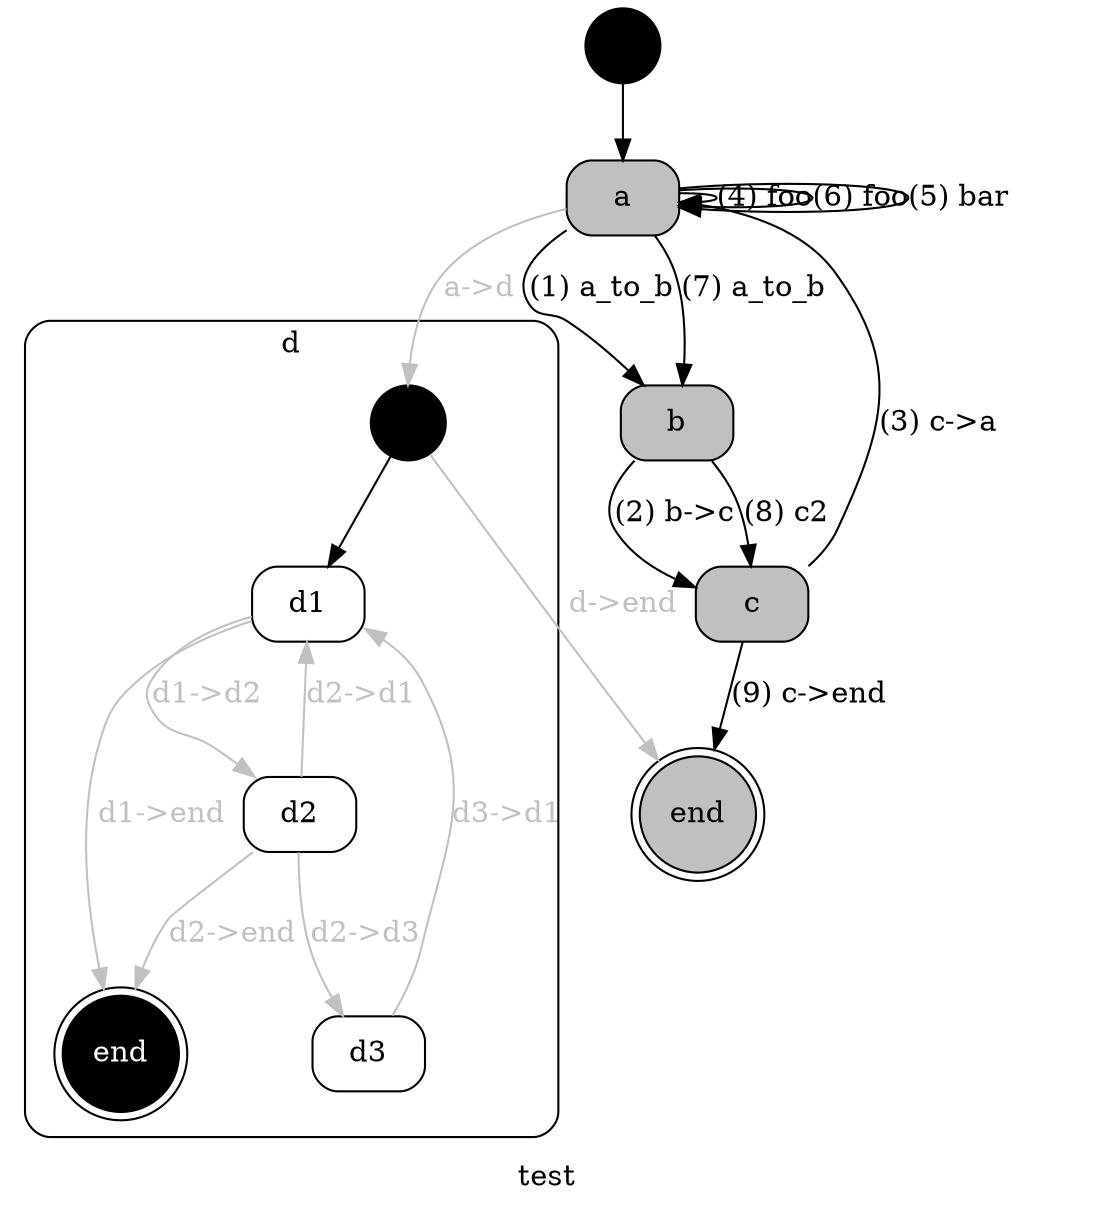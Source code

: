 
// {#<RedSteak::Statemachine [:test]>
digraph x1 {
  label="test"; 
  node [ shape="circle", label="", style=filled, fillcolor=black ] x1_START; 

// #<RedSteak::State [:a]>
  node [ shape="box", label="a", style="filled,rounded", color=black, fillcolor=grey, fontcolor=black ] x2;

// #<RedSteak::State [:b]>
  node [ shape="box", label="b", style="filled,rounded", color=black, fillcolor=grey, fontcolor=black ] x3;

// #<RedSteak::State [:c]>
  node [ shape="box", label="c", style="filled,rounded", color=black, fillcolor=grey, fontcolor=black ] x4;

// #<RedSteak::State [:end]>
  node [ shape="doublecircle", label="end", style="filled,rounded", color=black, fillcolor=grey, fontcolor=black ] x5;

// #<RedSteak::State [:d]>

// {#<RedSteak::Statemachine [:test, :d, :d]>
subgraph cluster_x6 {
  label="d"; 
  shape="box"; 
  style="filled,rounded"; 
  fillcolor="white"; 
  fontcolor="black"; 
  node [ shape="circle", label="", style=filled, fillcolor=black ] x6_START; 

// #<RedSteak::State [:d, :d1]>
  node [ shape="box", label="d1", style="filled,rounded", color=black, fillcolor=white, fontcolor=black ] x7;

// #<RedSteak::State [:d, :d2]>
  node [ shape="box", label="d2", style="filled,rounded", color=black, fillcolor=white, fontcolor=black ] x8;

// #<RedSteak::State [:d, :end]>
  node [ shape="doublecircle", label="end", style="filled,rounded", color=black, fillcolor=black, fontcolor=white ] x9;

// #<RedSteak::State [:d, :d3]>
  node [ shape="box", label="d3", style="filled,rounded", color=black, fillcolor=white, fontcolor=black ] x10;
}
// } #<RedSteak::Statemachine [:test, :d, :d]>

// #<RedSteak::Transition :foo :a -> :a>
x2 -> x2 [ label="(4) foo", color=black, fontcolor=black ];
x2 -> x2 [ label="(6) foo", color=black, fontcolor=black ];

// #<RedSteak::Transition :bar :a -> :a>
x2 -> x2 [ label="(5) bar", color=black, fontcolor=black ];

// #<RedSteak::Transition :a_to_b :a -> :b>
x2 -> x3 [ label="(1) a_to_b", color=black, fontcolor=black ];
x2 -> x3 [ label="(7) a_to_b", color=black, fontcolor=black ];

// #<RedSteak::Transition :"b->c" :b -> :c>
x3 -> x4 [ label="(2) b->c", color=black, fontcolor=black ];

// #<RedSteak::Transition :c2 :b -> :c>
x3 -> x4 [ label="(8) c2", color=black, fontcolor=black ];

// #<RedSteak::Transition :"c->a" :c -> :a>
x4 -> x2 [ label="(3) c->a", color=black, fontcolor=black ];

// #<RedSteak::Transition :"c->end" :c -> :end>
x4 -> x5 [ label="(9) c->end", color=black, fontcolor=black ];

// #<RedSteak::Transition :"a->d" :a -> :d>
x2 -> x6_START [ label="a->d", color=gray, fontcolor=gray ];

// #<RedSteak::Transition :"d->end" :d -> :end>
x6_START -> x5 [ label="d->end", color=gray, fontcolor=gray ];
x1_START -> x2;

// #<RedSteak::Transition :"d1->d2" :d1 -> :d2>
x7 -> x8 [ label="d1->d2", color=gray, fontcolor=gray ];

// #<RedSteak::Transition :"d1->end" :d1 -> :end>
x7 -> x9 [ label="d1->end", color=gray, fontcolor=gray ];

// #<RedSteak::Transition :"d2->d1" :d2 -> :d1>
x8 -> x7 [ label="d2->d1", color=gray, fontcolor=gray ];

// #<RedSteak::Transition :"d2->end" :d2 -> :end>
x8 -> x9 [ label="d2->end", color=gray, fontcolor=gray ];

// #<RedSteak::Transition :"d3->d1" :d3 -> :d1>
x10 -> x7 [ label="d3->d1", color=gray, fontcolor=gray ];

// #<RedSteak::Transition :"d2->d3" :d2 -> :d3>
x8 -> x10 [ label="d2->d3", color=gray, fontcolor=gray ];
x6_START -> x7;
}
// } #<RedSteak::Statemachine [:test]>
